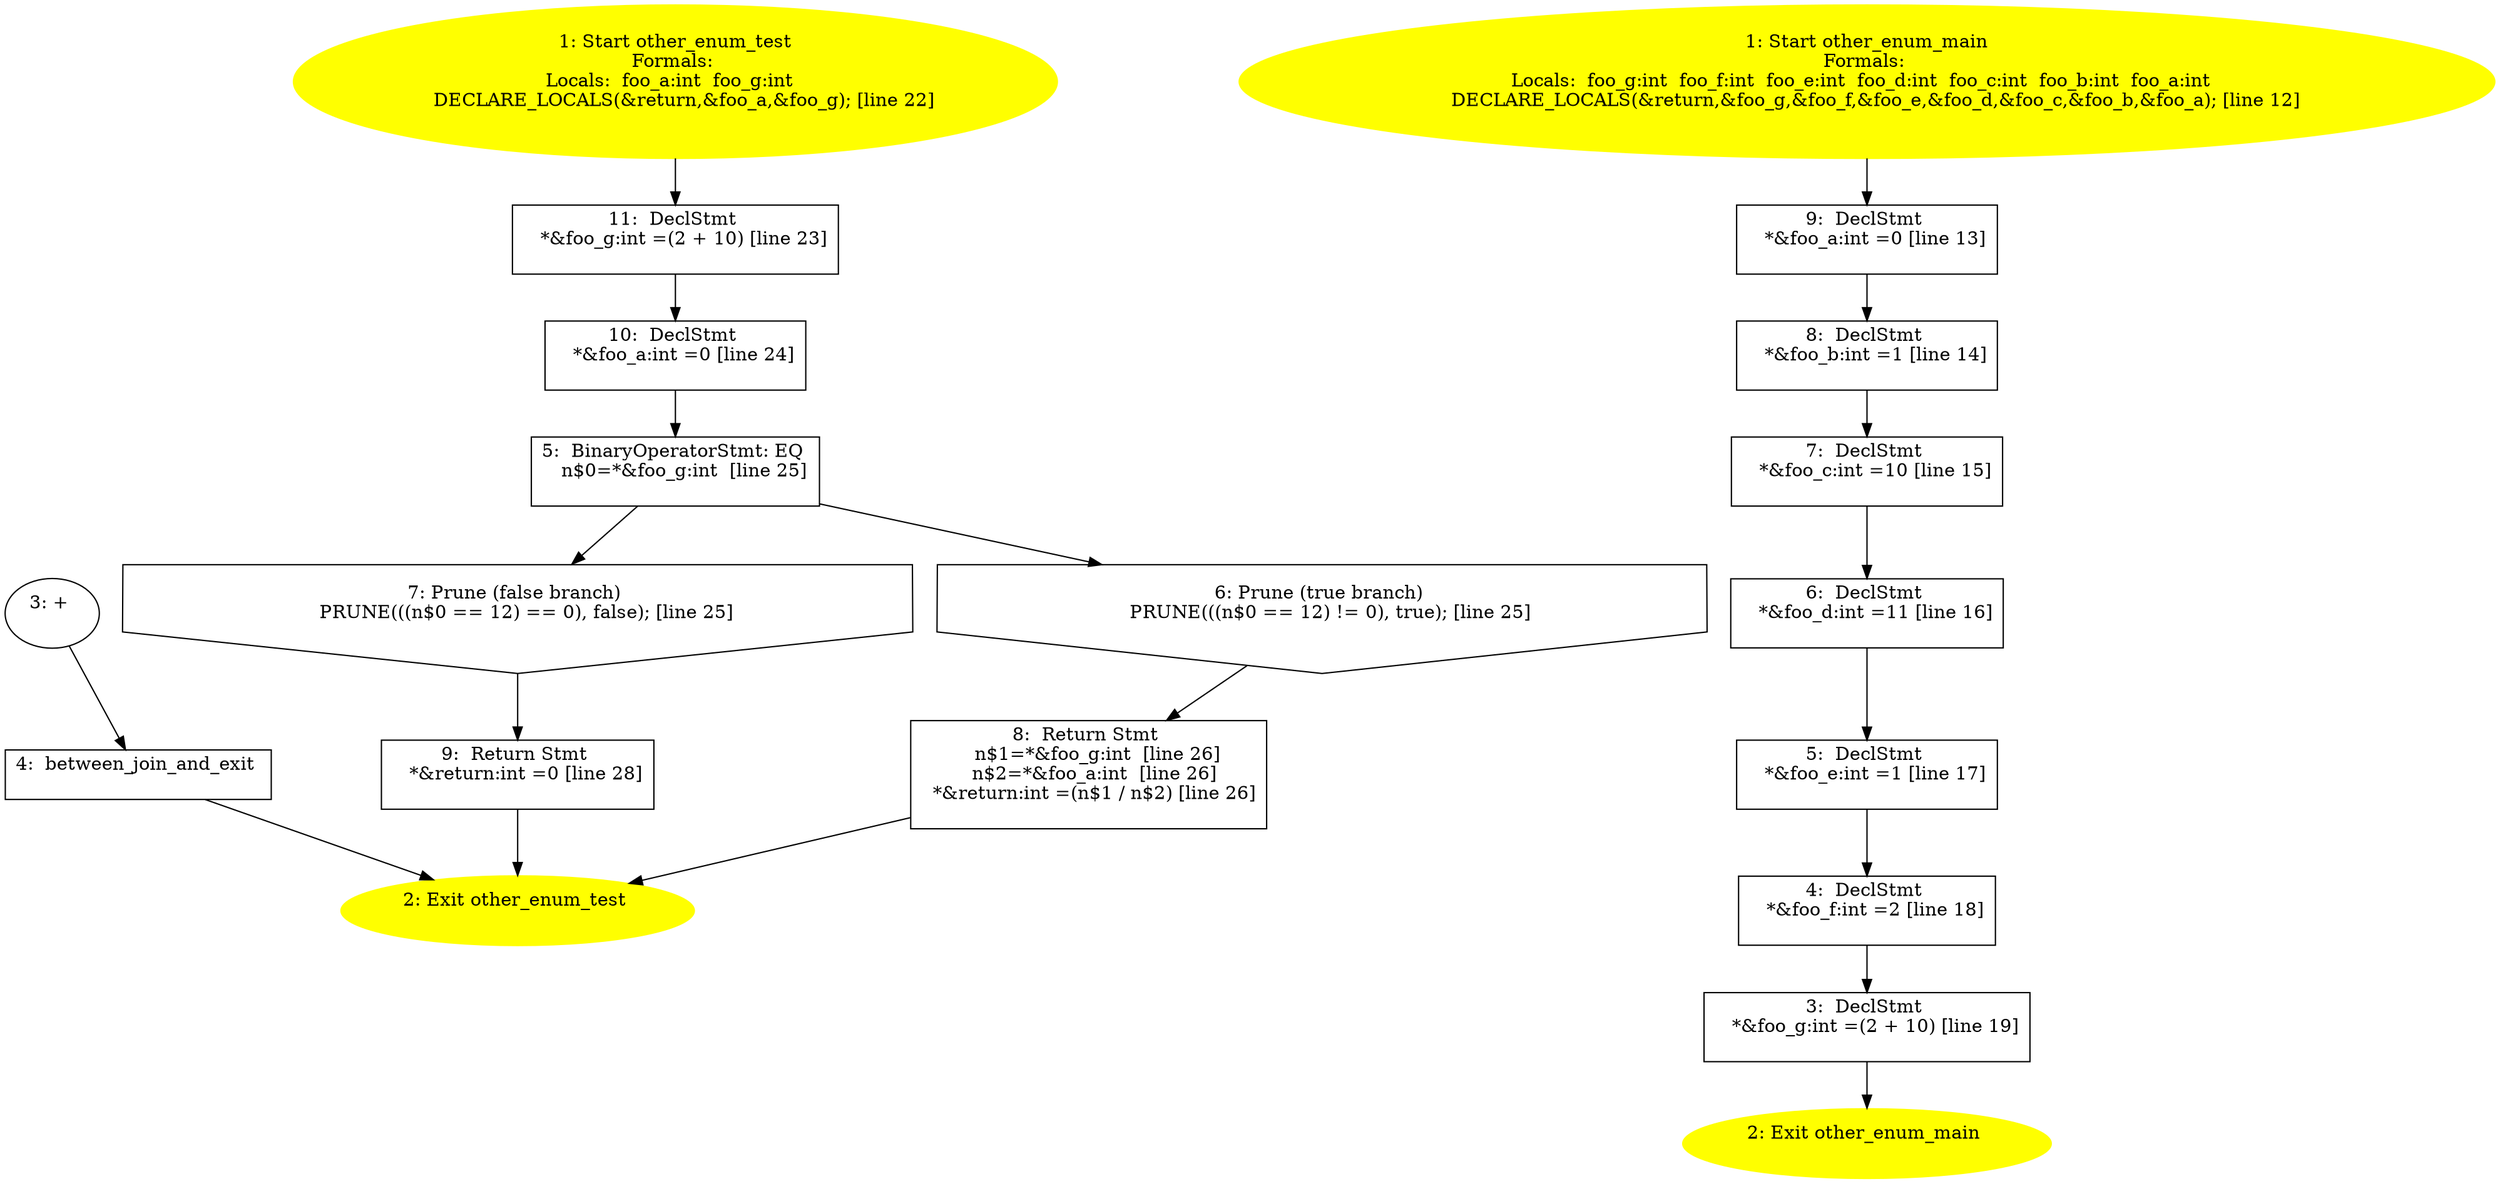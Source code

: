 /* @generated */
digraph iCFG {
"other_enum_test11" [label="11:  DeclStmt \n   *&foo_g:int =(2 + 10) [line 23]\n " shape="box"]
	

	 "other_enum_test11" -> "other_enum_test10" ;
"other_enum_test10" [label="10:  DeclStmt \n   *&foo_a:int =0 [line 24]\n " shape="box"]
	

	 "other_enum_test10" -> "other_enum_test5" ;
"other_enum_test9" [label="9:  Return Stmt \n   *&return:int =0 [line 28]\n " shape="box"]
	

	 "other_enum_test9" -> "other_enum_test2" ;
"other_enum_test8" [label="8:  Return Stmt \n   n$1=*&foo_g:int  [line 26]\n  n$2=*&foo_a:int  [line 26]\n  *&return:int =(n$1 / n$2) [line 26]\n " shape="box"]
	

	 "other_enum_test8" -> "other_enum_test2" ;
"other_enum_test7" [label="7: Prune (false branch) \n   PRUNE(((n$0 == 12) == 0), false); [line 25]\n " shape="invhouse"]
	

	 "other_enum_test7" -> "other_enum_test9" ;
"other_enum_test6" [label="6: Prune (true branch) \n   PRUNE(((n$0 == 12) != 0), true); [line 25]\n " shape="invhouse"]
	

	 "other_enum_test6" -> "other_enum_test8" ;
"other_enum_test5" [label="5:  BinaryOperatorStmt: EQ \n   n$0=*&foo_g:int  [line 25]\n " shape="box"]
	

	 "other_enum_test5" -> "other_enum_test6" ;
	 "other_enum_test5" -> "other_enum_test7" ;
"other_enum_test4" [label="4:  between_join_and_exit \n  " shape="box"]
	

	 "other_enum_test4" -> "other_enum_test2" ;
"other_enum_test3" [label="3: + \n  " ]
	

	 "other_enum_test3" -> "other_enum_test4" ;
"other_enum_test2" [label="2: Exit other_enum_test \n  " color=yellow style=filled]
	

"other_enum_test1" [label="1: Start other_enum_test\nFormals: \nLocals:  foo_a:int  foo_g:int  \n   DECLARE_LOCALS(&return,&foo_a,&foo_g); [line 22]\n " color=yellow style=filled]
	

	 "other_enum_test1" -> "other_enum_test11" ;
"other_enum_main9" [label="9:  DeclStmt \n   *&foo_a:int =0 [line 13]\n " shape="box"]
	

	 "other_enum_main9" -> "other_enum_main8" ;
"other_enum_main8" [label="8:  DeclStmt \n   *&foo_b:int =1 [line 14]\n " shape="box"]
	

	 "other_enum_main8" -> "other_enum_main7" ;
"other_enum_main7" [label="7:  DeclStmt \n   *&foo_c:int =10 [line 15]\n " shape="box"]
	

	 "other_enum_main7" -> "other_enum_main6" ;
"other_enum_main6" [label="6:  DeclStmt \n   *&foo_d:int =11 [line 16]\n " shape="box"]
	

	 "other_enum_main6" -> "other_enum_main5" ;
"other_enum_main5" [label="5:  DeclStmt \n   *&foo_e:int =1 [line 17]\n " shape="box"]
	

	 "other_enum_main5" -> "other_enum_main4" ;
"other_enum_main4" [label="4:  DeclStmt \n   *&foo_f:int =2 [line 18]\n " shape="box"]
	

	 "other_enum_main4" -> "other_enum_main3" ;
"other_enum_main3" [label="3:  DeclStmt \n   *&foo_g:int =(2 + 10) [line 19]\n " shape="box"]
	

	 "other_enum_main3" -> "other_enum_main2" ;
"other_enum_main2" [label="2: Exit other_enum_main \n  " color=yellow style=filled]
	

"other_enum_main1" [label="1: Start other_enum_main\nFormals: \nLocals:  foo_g:int  foo_f:int  foo_e:int  foo_d:int  foo_c:int  foo_b:int  foo_a:int  \n   DECLARE_LOCALS(&return,&foo_g,&foo_f,&foo_e,&foo_d,&foo_c,&foo_b,&foo_a); [line 12]\n " color=yellow style=filled]
	

	 "other_enum_main1" -> "other_enum_main9" ;
}

